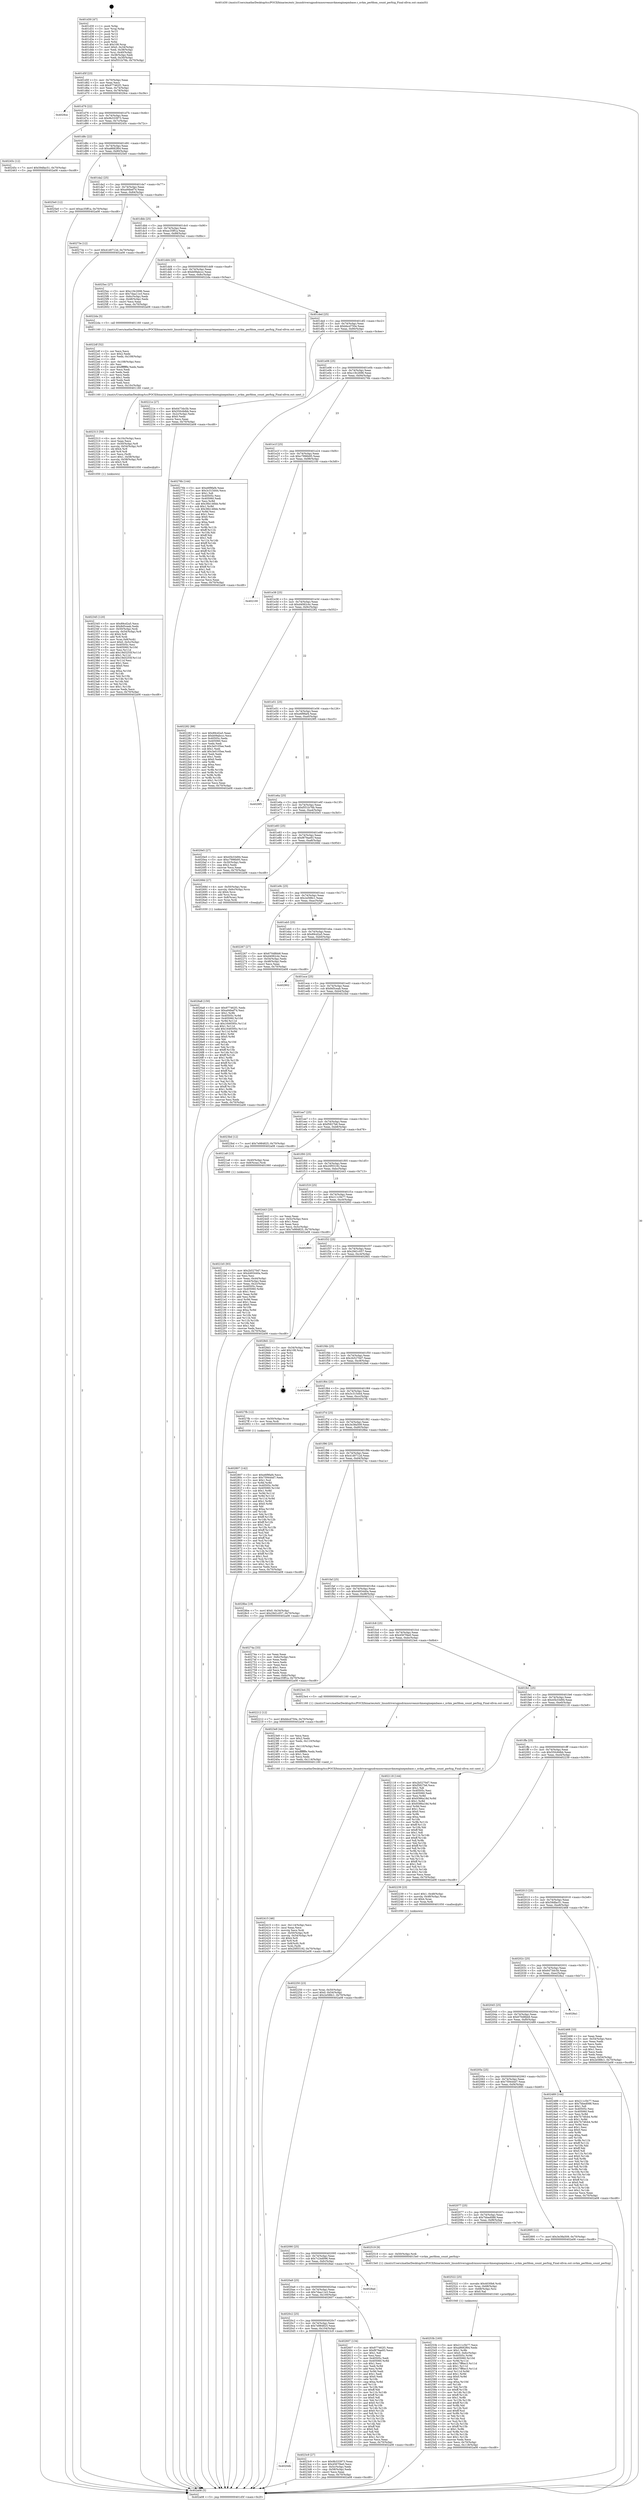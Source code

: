 digraph "0x401d30" {
  label = "0x401d30 (/mnt/c/Users/mathe/Desktop/tcc/POCII/binaries/extr_linuxdriversgpudrmnouveaunvkmenginepmbase.c_nvkm_perfdom_count_perfsig_Final-ollvm.out::main(0))"
  labelloc = "t"
  node[shape=record]

  Entry [label="",width=0.3,height=0.3,shape=circle,fillcolor=black,style=filled]
  "0x401d5f" [label="{
     0x401d5f [23]\l
     | [instrs]\l
     &nbsp;&nbsp;0x401d5f \<+3\>: mov -0x70(%rbp),%eax\l
     &nbsp;&nbsp;0x401d62 \<+2\>: mov %eax,%ecx\l
     &nbsp;&nbsp;0x401d64 \<+6\>: sub $0x977462f1,%ecx\l
     &nbsp;&nbsp;0x401d6a \<+3\>: mov %eax,-0x74(%rbp)\l
     &nbsp;&nbsp;0x401d6d \<+3\>: mov %ecx,-0x78(%rbp)\l
     &nbsp;&nbsp;0x401d70 \<+6\>: je 00000000004029ce \<main+0xc9e\>\l
  }"]
  "0x4029ce" [label="{
     0x4029ce\l
  }", style=dashed]
  "0x401d76" [label="{
     0x401d76 [22]\l
     | [instrs]\l
     &nbsp;&nbsp;0x401d76 \<+5\>: jmp 0000000000401d7b \<main+0x4b\>\l
     &nbsp;&nbsp;0x401d7b \<+3\>: mov -0x74(%rbp),%eax\l
     &nbsp;&nbsp;0x401d7e \<+5\>: sub $0x9b333973,%eax\l
     &nbsp;&nbsp;0x401d83 \<+3\>: mov %eax,-0x7c(%rbp)\l
     &nbsp;&nbsp;0x401d86 \<+6\>: je 000000000040245c \<main+0x72c\>\l
  }"]
  Exit [label="",width=0.3,height=0.3,shape=circle,fillcolor=black,style=filled,peripheries=2]
  "0x40245c" [label="{
     0x40245c [12]\l
     | [instrs]\l
     &nbsp;&nbsp;0x40245c \<+7\>: movl $0x59dfac51,-0x70(%rbp)\l
     &nbsp;&nbsp;0x402463 \<+5\>: jmp 0000000000402a08 \<main+0xcd8\>\l
  }"]
  "0x401d8c" [label="{
     0x401d8c [22]\l
     | [instrs]\l
     &nbsp;&nbsp;0x401d8c \<+5\>: jmp 0000000000401d91 \<main+0x61\>\l
     &nbsp;&nbsp;0x401d91 \<+3\>: mov -0x74(%rbp),%eax\l
     &nbsp;&nbsp;0x401d94 \<+5\>: sub $0xa8682f64,%eax\l
     &nbsp;&nbsp;0x401d99 \<+3\>: mov %eax,-0x80(%rbp)\l
     &nbsp;&nbsp;0x401d9c \<+6\>: je 00000000004025e0 \<main+0x8b0\>\l
  }"]
  "0x402807" [label="{
     0x402807 [142]\l
     | [instrs]\l
     &nbsp;&nbsp;0x402807 \<+5\>: mov $0xe6f9faf4,%ecx\l
     &nbsp;&nbsp;0x40280c \<+5\>: mov $0x759444d7,%edx\l
     &nbsp;&nbsp;0x402811 \<+3\>: mov $0x1,%sil\l
     &nbsp;&nbsp;0x402814 \<+3\>: xor %r8d,%r8d\l
     &nbsp;&nbsp;0x402817 \<+8\>: mov 0x40505c,%r9d\l
     &nbsp;&nbsp;0x40281f \<+8\>: mov 0x405060,%r10d\l
     &nbsp;&nbsp;0x402827 \<+4\>: sub $0x1,%r8d\l
     &nbsp;&nbsp;0x40282b \<+3\>: mov %r9d,%r11d\l
     &nbsp;&nbsp;0x40282e \<+3\>: add %r8d,%r11d\l
     &nbsp;&nbsp;0x402831 \<+4\>: imul %r11d,%r9d\l
     &nbsp;&nbsp;0x402835 \<+4\>: and $0x1,%r9d\l
     &nbsp;&nbsp;0x402839 \<+4\>: cmp $0x0,%r9d\l
     &nbsp;&nbsp;0x40283d \<+3\>: sete %bl\l
     &nbsp;&nbsp;0x402840 \<+4\>: cmp $0xa,%r10d\l
     &nbsp;&nbsp;0x402844 \<+4\>: setl %r14b\l
     &nbsp;&nbsp;0x402848 \<+3\>: mov %bl,%r15b\l
     &nbsp;&nbsp;0x40284b \<+4\>: xor $0xff,%r15b\l
     &nbsp;&nbsp;0x40284f \<+3\>: mov %r14b,%r12b\l
     &nbsp;&nbsp;0x402852 \<+4\>: xor $0xff,%r12b\l
     &nbsp;&nbsp;0x402856 \<+4\>: xor $0x1,%sil\l
     &nbsp;&nbsp;0x40285a \<+3\>: mov %r15b,%r13b\l
     &nbsp;&nbsp;0x40285d \<+4\>: and $0xff,%r13b\l
     &nbsp;&nbsp;0x402861 \<+3\>: and %sil,%bl\l
     &nbsp;&nbsp;0x402864 \<+3\>: mov %r12b,%al\l
     &nbsp;&nbsp;0x402867 \<+2\>: and $0xff,%al\l
     &nbsp;&nbsp;0x402869 \<+3\>: and %sil,%r14b\l
     &nbsp;&nbsp;0x40286c \<+3\>: or %bl,%r13b\l
     &nbsp;&nbsp;0x40286f \<+3\>: or %r14b,%al\l
     &nbsp;&nbsp;0x402872 \<+3\>: xor %al,%r13b\l
     &nbsp;&nbsp;0x402875 \<+3\>: or %r12b,%r15b\l
     &nbsp;&nbsp;0x402878 \<+4\>: xor $0xff,%r15b\l
     &nbsp;&nbsp;0x40287c \<+4\>: or $0x1,%sil\l
     &nbsp;&nbsp;0x402880 \<+3\>: and %sil,%r15b\l
     &nbsp;&nbsp;0x402883 \<+3\>: or %r15b,%r13b\l
     &nbsp;&nbsp;0x402886 \<+4\>: test $0x1,%r13b\l
     &nbsp;&nbsp;0x40288a \<+3\>: cmovne %edx,%ecx\l
     &nbsp;&nbsp;0x40288d \<+3\>: mov %ecx,-0x70(%rbp)\l
     &nbsp;&nbsp;0x402890 \<+5\>: jmp 0000000000402a08 \<main+0xcd8\>\l
  }"]
  "0x4025e0" [label="{
     0x4025e0 [12]\l
     | [instrs]\l
     &nbsp;&nbsp;0x4025e0 \<+7\>: movl $0xac35ff1a,-0x70(%rbp)\l
     &nbsp;&nbsp;0x4025e7 \<+5\>: jmp 0000000000402a08 \<main+0xcd8\>\l
  }"]
  "0x401da2" [label="{
     0x401da2 [25]\l
     | [instrs]\l
     &nbsp;&nbsp;0x401da2 \<+5\>: jmp 0000000000401da7 \<main+0x77\>\l
     &nbsp;&nbsp;0x401da7 \<+3\>: mov -0x74(%rbp),%eax\l
     &nbsp;&nbsp;0x401daa \<+5\>: sub $0xa94bef74,%eax\l
     &nbsp;&nbsp;0x401daf \<+6\>: mov %eax,-0x84(%rbp)\l
     &nbsp;&nbsp;0x401db5 \<+6\>: je 000000000040273e \<main+0xa0e\>\l
  }"]
  "0x4026a8" [label="{
     0x4026a8 [150]\l
     | [instrs]\l
     &nbsp;&nbsp;0x4026a8 \<+5\>: mov $0x977462f1,%edx\l
     &nbsp;&nbsp;0x4026ad \<+5\>: mov $0xa94bef74,%esi\l
     &nbsp;&nbsp;0x4026b2 \<+3\>: mov $0x1,%r8b\l
     &nbsp;&nbsp;0x4026b5 \<+8\>: mov 0x40505c,%r9d\l
     &nbsp;&nbsp;0x4026bd \<+8\>: mov 0x405060,%r10d\l
     &nbsp;&nbsp;0x4026c5 \<+3\>: mov %r9d,%r11d\l
     &nbsp;&nbsp;0x4026c8 \<+7\>: sub $0x1646595c,%r11d\l
     &nbsp;&nbsp;0x4026cf \<+4\>: sub $0x1,%r11d\l
     &nbsp;&nbsp;0x4026d3 \<+7\>: add $0x1646595c,%r11d\l
     &nbsp;&nbsp;0x4026da \<+4\>: imul %r11d,%r9d\l
     &nbsp;&nbsp;0x4026de \<+4\>: and $0x1,%r9d\l
     &nbsp;&nbsp;0x4026e2 \<+4\>: cmp $0x0,%r9d\l
     &nbsp;&nbsp;0x4026e6 \<+3\>: sete %bl\l
     &nbsp;&nbsp;0x4026e9 \<+4\>: cmp $0xa,%r10d\l
     &nbsp;&nbsp;0x4026ed \<+4\>: setl %r14b\l
     &nbsp;&nbsp;0x4026f1 \<+3\>: mov %bl,%r15b\l
     &nbsp;&nbsp;0x4026f4 \<+4\>: xor $0xff,%r15b\l
     &nbsp;&nbsp;0x4026f8 \<+3\>: mov %r14b,%r12b\l
     &nbsp;&nbsp;0x4026fb \<+4\>: xor $0xff,%r12b\l
     &nbsp;&nbsp;0x4026ff \<+4\>: xor $0x1,%r8b\l
     &nbsp;&nbsp;0x402703 \<+3\>: mov %r15b,%r13b\l
     &nbsp;&nbsp;0x402706 \<+4\>: and $0xff,%r13b\l
     &nbsp;&nbsp;0x40270a \<+3\>: and %r8b,%bl\l
     &nbsp;&nbsp;0x40270d \<+3\>: mov %r12b,%al\l
     &nbsp;&nbsp;0x402710 \<+2\>: and $0xff,%al\l
     &nbsp;&nbsp;0x402712 \<+3\>: and %r8b,%r14b\l
     &nbsp;&nbsp;0x402715 \<+3\>: or %bl,%r13b\l
     &nbsp;&nbsp;0x402718 \<+3\>: or %r14b,%al\l
     &nbsp;&nbsp;0x40271b \<+3\>: xor %al,%r13b\l
     &nbsp;&nbsp;0x40271e \<+3\>: or %r12b,%r15b\l
     &nbsp;&nbsp;0x402721 \<+4\>: xor $0xff,%r15b\l
     &nbsp;&nbsp;0x402725 \<+4\>: or $0x1,%r8b\l
     &nbsp;&nbsp;0x402729 \<+3\>: and %r8b,%r15b\l
     &nbsp;&nbsp;0x40272c \<+3\>: or %r15b,%r13b\l
     &nbsp;&nbsp;0x40272f \<+4\>: test $0x1,%r13b\l
     &nbsp;&nbsp;0x402733 \<+3\>: cmovne %esi,%edx\l
     &nbsp;&nbsp;0x402736 \<+3\>: mov %edx,-0x70(%rbp)\l
     &nbsp;&nbsp;0x402739 \<+5\>: jmp 0000000000402a08 \<main+0xcd8\>\l
  }"]
  "0x40273e" [label="{
     0x40273e [12]\l
     | [instrs]\l
     &nbsp;&nbsp;0x40273e \<+7\>: movl $0x41d0712d,-0x70(%rbp)\l
     &nbsp;&nbsp;0x402745 \<+5\>: jmp 0000000000402a08 \<main+0xcd8\>\l
  }"]
  "0x401dbb" [label="{
     0x401dbb [25]\l
     | [instrs]\l
     &nbsp;&nbsp;0x401dbb \<+5\>: jmp 0000000000401dc0 \<main+0x90\>\l
     &nbsp;&nbsp;0x401dc0 \<+3\>: mov -0x74(%rbp),%eax\l
     &nbsp;&nbsp;0x401dc3 \<+5\>: sub $0xac35ff1a,%eax\l
     &nbsp;&nbsp;0x401dc8 \<+6\>: mov %eax,-0x88(%rbp)\l
     &nbsp;&nbsp;0x401dce \<+6\>: je 00000000004025ec \<main+0x8bc\>\l
  }"]
  "0x40253b" [label="{
     0x40253b [165]\l
     | [instrs]\l
     &nbsp;&nbsp;0x40253b \<+5\>: mov $0x211c5b77,%ecx\l
     &nbsp;&nbsp;0x402540 \<+5\>: mov $0xa8682f64,%edx\l
     &nbsp;&nbsp;0x402545 \<+3\>: mov $0x1,%r8b\l
     &nbsp;&nbsp;0x402548 \<+7\>: movl $0x0,-0x6c(%rbp)\l
     &nbsp;&nbsp;0x40254f \<+8\>: mov 0x40505c,%r9d\l
     &nbsp;&nbsp;0x402557 \<+8\>: mov 0x405060,%r10d\l
     &nbsp;&nbsp;0x40255f \<+3\>: mov %r9d,%r11d\l
     &nbsp;&nbsp;0x402562 \<+7\>: sub $0x17ff6ec3,%r11d\l
     &nbsp;&nbsp;0x402569 \<+4\>: sub $0x1,%r11d\l
     &nbsp;&nbsp;0x40256d \<+7\>: add $0x17ff6ec3,%r11d\l
     &nbsp;&nbsp;0x402574 \<+4\>: imul %r11d,%r9d\l
     &nbsp;&nbsp;0x402578 \<+4\>: and $0x1,%r9d\l
     &nbsp;&nbsp;0x40257c \<+4\>: cmp $0x0,%r9d\l
     &nbsp;&nbsp;0x402580 \<+3\>: sete %bl\l
     &nbsp;&nbsp;0x402583 \<+4\>: cmp $0xa,%r10d\l
     &nbsp;&nbsp;0x402587 \<+4\>: setl %r14b\l
     &nbsp;&nbsp;0x40258b \<+3\>: mov %bl,%r15b\l
     &nbsp;&nbsp;0x40258e \<+4\>: xor $0xff,%r15b\l
     &nbsp;&nbsp;0x402592 \<+3\>: mov %r14b,%r12b\l
     &nbsp;&nbsp;0x402595 \<+4\>: xor $0xff,%r12b\l
     &nbsp;&nbsp;0x402599 \<+4\>: xor $0x1,%r8b\l
     &nbsp;&nbsp;0x40259d \<+3\>: mov %r15b,%r13b\l
     &nbsp;&nbsp;0x4025a0 \<+4\>: and $0xff,%r13b\l
     &nbsp;&nbsp;0x4025a4 \<+3\>: and %r8b,%bl\l
     &nbsp;&nbsp;0x4025a7 \<+3\>: mov %r12b,%sil\l
     &nbsp;&nbsp;0x4025aa \<+4\>: and $0xff,%sil\l
     &nbsp;&nbsp;0x4025ae \<+3\>: and %r8b,%r14b\l
     &nbsp;&nbsp;0x4025b1 \<+3\>: or %bl,%r13b\l
     &nbsp;&nbsp;0x4025b4 \<+3\>: or %r14b,%sil\l
     &nbsp;&nbsp;0x4025b7 \<+3\>: xor %sil,%r13b\l
     &nbsp;&nbsp;0x4025ba \<+3\>: or %r12b,%r15b\l
     &nbsp;&nbsp;0x4025bd \<+4\>: xor $0xff,%r15b\l
     &nbsp;&nbsp;0x4025c1 \<+4\>: or $0x1,%r8b\l
     &nbsp;&nbsp;0x4025c5 \<+3\>: and %r8b,%r15b\l
     &nbsp;&nbsp;0x4025c8 \<+3\>: or %r15b,%r13b\l
     &nbsp;&nbsp;0x4025cb \<+4\>: test $0x1,%r13b\l
     &nbsp;&nbsp;0x4025cf \<+3\>: cmovne %edx,%ecx\l
     &nbsp;&nbsp;0x4025d2 \<+3\>: mov %ecx,-0x70(%rbp)\l
     &nbsp;&nbsp;0x4025d5 \<+6\>: mov %eax,-0x118(%rbp)\l
     &nbsp;&nbsp;0x4025db \<+5\>: jmp 0000000000402a08 \<main+0xcd8\>\l
  }"]
  "0x4025ec" [label="{
     0x4025ec [27]\l
     | [instrs]\l
     &nbsp;&nbsp;0x4025ec \<+5\>: mov $0xc19c2696,%eax\l
     &nbsp;&nbsp;0x4025f1 \<+5\>: mov $0x7daa11e3,%ecx\l
     &nbsp;&nbsp;0x4025f6 \<+3\>: mov -0x6c(%rbp),%edx\l
     &nbsp;&nbsp;0x4025f9 \<+3\>: cmp -0x48(%rbp),%edx\l
     &nbsp;&nbsp;0x4025fc \<+3\>: cmovl %ecx,%eax\l
     &nbsp;&nbsp;0x4025ff \<+3\>: mov %eax,-0x70(%rbp)\l
     &nbsp;&nbsp;0x402602 \<+5\>: jmp 0000000000402a08 \<main+0xcd8\>\l
  }"]
  "0x401dd4" [label="{
     0x401dd4 [25]\l
     | [instrs]\l
     &nbsp;&nbsp;0x401dd4 \<+5\>: jmp 0000000000401dd9 \<main+0xa9\>\l
     &nbsp;&nbsp;0x401dd9 \<+3\>: mov -0x74(%rbp),%eax\l
     &nbsp;&nbsp;0x401ddc \<+5\>: sub $0xb09abccc,%eax\l
     &nbsp;&nbsp;0x401de1 \<+6\>: mov %eax,-0x8c(%rbp)\l
     &nbsp;&nbsp;0x401de7 \<+6\>: je 00000000004022da \<main+0x5aa\>\l
  }"]
  "0x402522" [label="{
     0x402522 [25]\l
     | [instrs]\l
     &nbsp;&nbsp;0x402522 \<+10\>: movabs $0x4030b6,%rdi\l
     &nbsp;&nbsp;0x40252c \<+4\>: mov %rax,-0x68(%rbp)\l
     &nbsp;&nbsp;0x402530 \<+4\>: mov -0x68(%rbp),%rsi\l
     &nbsp;&nbsp;0x402534 \<+2\>: mov $0x0,%al\l
     &nbsp;&nbsp;0x402536 \<+5\>: call 0000000000401040 \<printf@plt\>\l
     | [calls]\l
     &nbsp;&nbsp;0x401040 \{1\} (unknown)\l
  }"]
  "0x4022da" [label="{
     0x4022da [5]\l
     | [instrs]\l
     &nbsp;&nbsp;0x4022da \<+5\>: call 0000000000401160 \<next_i\>\l
     | [calls]\l
     &nbsp;&nbsp;0x401160 \{1\} (/mnt/c/Users/mathe/Desktop/tcc/POCII/binaries/extr_linuxdriversgpudrmnouveaunvkmenginepmbase.c_nvkm_perfdom_count_perfsig_Final-ollvm.out::next_i)\l
  }"]
  "0x401ded" [label="{
     0x401ded [25]\l
     | [instrs]\l
     &nbsp;&nbsp;0x401ded \<+5\>: jmp 0000000000401df2 \<main+0xc2\>\l
     &nbsp;&nbsp;0x401df2 \<+3\>: mov -0x74(%rbp),%eax\l
     &nbsp;&nbsp;0x401df5 \<+5\>: sub $0xbbcd750e,%eax\l
     &nbsp;&nbsp;0x401dfa \<+6\>: mov %eax,-0x90(%rbp)\l
     &nbsp;&nbsp;0x401e00 \<+6\>: je 000000000040221e \<main+0x4ee\>\l
  }"]
  "0x402415" [label="{
     0x402415 [46]\l
     | [instrs]\l
     &nbsp;&nbsp;0x402415 \<+6\>: mov -0x114(%rbp),%ecx\l
     &nbsp;&nbsp;0x40241b \<+3\>: imul %eax,%ecx\l
     &nbsp;&nbsp;0x40241e \<+3\>: movslq %ecx,%rdi\l
     &nbsp;&nbsp;0x402421 \<+4\>: mov -0x50(%rbp),%r8\l
     &nbsp;&nbsp;0x402425 \<+4\>: movslq -0x54(%rbp),%r9\l
     &nbsp;&nbsp;0x402429 \<+4\>: shl $0x4,%r9\l
     &nbsp;&nbsp;0x40242d \<+3\>: add %r9,%r8\l
     &nbsp;&nbsp;0x402430 \<+4\>: mov 0x8(%r8),%r8\l
     &nbsp;&nbsp;0x402434 \<+3\>: mov %rdi,(%r8)\l
     &nbsp;&nbsp;0x402437 \<+7\>: movl $0x20f55192,-0x70(%rbp)\l
     &nbsp;&nbsp;0x40243e \<+5\>: jmp 0000000000402a08 \<main+0xcd8\>\l
  }"]
  "0x40221e" [label="{
     0x40221e [27]\l
     | [instrs]\l
     &nbsp;&nbsp;0x40221e \<+5\>: mov $0x6473dc5b,%eax\l
     &nbsp;&nbsp;0x402223 \<+5\>: mov $0x550c6dbb,%ecx\l
     &nbsp;&nbsp;0x402228 \<+3\>: mov -0x2c(%rbp),%edx\l
     &nbsp;&nbsp;0x40222b \<+3\>: cmp $0x0,%edx\l
     &nbsp;&nbsp;0x40222e \<+3\>: cmove %ecx,%eax\l
     &nbsp;&nbsp;0x402231 \<+3\>: mov %eax,-0x70(%rbp)\l
     &nbsp;&nbsp;0x402234 \<+5\>: jmp 0000000000402a08 \<main+0xcd8\>\l
  }"]
  "0x401e06" [label="{
     0x401e06 [25]\l
     | [instrs]\l
     &nbsp;&nbsp;0x401e06 \<+5\>: jmp 0000000000401e0b \<main+0xdb\>\l
     &nbsp;&nbsp;0x401e0b \<+3\>: mov -0x74(%rbp),%eax\l
     &nbsp;&nbsp;0x401e0e \<+5\>: sub $0xc19c2696,%eax\l
     &nbsp;&nbsp;0x401e13 \<+6\>: mov %eax,-0x94(%rbp)\l
     &nbsp;&nbsp;0x401e19 \<+6\>: je 000000000040276b \<main+0xa3b\>\l
  }"]
  "0x4023e9" [label="{
     0x4023e9 [44]\l
     | [instrs]\l
     &nbsp;&nbsp;0x4023e9 \<+2\>: xor %ecx,%ecx\l
     &nbsp;&nbsp;0x4023eb \<+5\>: mov $0x2,%edx\l
     &nbsp;&nbsp;0x4023f0 \<+6\>: mov %edx,-0x110(%rbp)\l
     &nbsp;&nbsp;0x4023f6 \<+1\>: cltd\l
     &nbsp;&nbsp;0x4023f7 \<+6\>: mov -0x110(%rbp),%esi\l
     &nbsp;&nbsp;0x4023fd \<+2\>: idiv %esi\l
     &nbsp;&nbsp;0x4023ff \<+6\>: imul $0xfffffffe,%edx,%edx\l
     &nbsp;&nbsp;0x402405 \<+3\>: sub $0x1,%ecx\l
     &nbsp;&nbsp;0x402408 \<+2\>: sub %ecx,%edx\l
     &nbsp;&nbsp;0x40240a \<+6\>: mov %edx,-0x114(%rbp)\l
     &nbsp;&nbsp;0x402410 \<+5\>: call 0000000000401160 \<next_i\>\l
     | [calls]\l
     &nbsp;&nbsp;0x401160 \{1\} (/mnt/c/Users/mathe/Desktop/tcc/POCII/binaries/extr_linuxdriversgpudrmnouveaunvkmenginepmbase.c_nvkm_perfdom_count_perfsig_Final-ollvm.out::next_i)\l
  }"]
  "0x40276b" [label="{
     0x40276b [144]\l
     | [instrs]\l
     &nbsp;&nbsp;0x40276b \<+5\>: mov $0xe6f9faf4,%eax\l
     &nbsp;&nbsp;0x402770 \<+5\>: mov $0x3c315d44,%ecx\l
     &nbsp;&nbsp;0x402775 \<+2\>: mov $0x1,%dl\l
     &nbsp;&nbsp;0x402777 \<+7\>: mov 0x40505c,%esi\l
     &nbsp;&nbsp;0x40277e \<+7\>: mov 0x405060,%edi\l
     &nbsp;&nbsp;0x402785 \<+3\>: mov %esi,%r8d\l
     &nbsp;&nbsp;0x402788 \<+7\>: add $0x36b146bb,%r8d\l
     &nbsp;&nbsp;0x40278f \<+4\>: sub $0x1,%r8d\l
     &nbsp;&nbsp;0x402793 \<+7\>: sub $0x36b146bb,%r8d\l
     &nbsp;&nbsp;0x40279a \<+4\>: imul %r8d,%esi\l
     &nbsp;&nbsp;0x40279e \<+3\>: and $0x1,%esi\l
     &nbsp;&nbsp;0x4027a1 \<+3\>: cmp $0x0,%esi\l
     &nbsp;&nbsp;0x4027a4 \<+4\>: sete %r9b\l
     &nbsp;&nbsp;0x4027a8 \<+3\>: cmp $0xa,%edi\l
     &nbsp;&nbsp;0x4027ab \<+4\>: setl %r10b\l
     &nbsp;&nbsp;0x4027af \<+3\>: mov %r9b,%r11b\l
     &nbsp;&nbsp;0x4027b2 \<+4\>: xor $0xff,%r11b\l
     &nbsp;&nbsp;0x4027b6 \<+3\>: mov %r10b,%bl\l
     &nbsp;&nbsp;0x4027b9 \<+3\>: xor $0xff,%bl\l
     &nbsp;&nbsp;0x4027bc \<+3\>: xor $0x1,%dl\l
     &nbsp;&nbsp;0x4027bf \<+3\>: mov %r11b,%r14b\l
     &nbsp;&nbsp;0x4027c2 \<+4\>: and $0xff,%r14b\l
     &nbsp;&nbsp;0x4027c6 \<+3\>: and %dl,%r9b\l
     &nbsp;&nbsp;0x4027c9 \<+3\>: mov %bl,%r15b\l
     &nbsp;&nbsp;0x4027cc \<+4\>: and $0xff,%r15b\l
     &nbsp;&nbsp;0x4027d0 \<+3\>: and %dl,%r10b\l
     &nbsp;&nbsp;0x4027d3 \<+3\>: or %r9b,%r14b\l
     &nbsp;&nbsp;0x4027d6 \<+3\>: or %r10b,%r15b\l
     &nbsp;&nbsp;0x4027d9 \<+3\>: xor %r15b,%r14b\l
     &nbsp;&nbsp;0x4027dc \<+3\>: or %bl,%r11b\l
     &nbsp;&nbsp;0x4027df \<+4\>: xor $0xff,%r11b\l
     &nbsp;&nbsp;0x4027e3 \<+3\>: or $0x1,%dl\l
     &nbsp;&nbsp;0x4027e6 \<+3\>: and %dl,%r11b\l
     &nbsp;&nbsp;0x4027e9 \<+3\>: or %r11b,%r14b\l
     &nbsp;&nbsp;0x4027ec \<+4\>: test $0x1,%r14b\l
     &nbsp;&nbsp;0x4027f0 \<+3\>: cmovne %ecx,%eax\l
     &nbsp;&nbsp;0x4027f3 \<+3\>: mov %eax,-0x70(%rbp)\l
     &nbsp;&nbsp;0x4027f6 \<+5\>: jmp 0000000000402a08 \<main+0xcd8\>\l
  }"]
  "0x401e1f" [label="{
     0x401e1f [25]\l
     | [instrs]\l
     &nbsp;&nbsp;0x401e1f \<+5\>: jmp 0000000000401e24 \<main+0xf4\>\l
     &nbsp;&nbsp;0x401e24 \<+3\>: mov -0x74(%rbp),%eax\l
     &nbsp;&nbsp;0x401e27 \<+5\>: sub $0xc7996b95,%eax\l
     &nbsp;&nbsp;0x401e2c \<+6\>: mov %eax,-0x98(%rbp)\l
     &nbsp;&nbsp;0x401e32 \<+6\>: je 0000000000402100 \<main+0x3d0\>\l
  }"]
  "0x4020db" [label="{
     0x4020db\l
  }", style=dashed]
  "0x402100" [label="{
     0x402100\l
  }", style=dashed]
  "0x401e38" [label="{
     0x401e38 [25]\l
     | [instrs]\l
     &nbsp;&nbsp;0x401e38 \<+5\>: jmp 0000000000401e3d \<main+0x10d\>\l
     &nbsp;&nbsp;0x401e3d \<+3\>: mov -0x74(%rbp),%eax\l
     &nbsp;&nbsp;0x401e40 \<+5\>: sub $0xd4082c4c,%eax\l
     &nbsp;&nbsp;0x401e45 \<+6\>: mov %eax,-0x9c(%rbp)\l
     &nbsp;&nbsp;0x401e4b \<+6\>: je 0000000000402282 \<main+0x552\>\l
  }"]
  "0x4023c9" [label="{
     0x4023c9 [27]\l
     | [instrs]\l
     &nbsp;&nbsp;0x4023c9 \<+5\>: mov $0x9b333973,%eax\l
     &nbsp;&nbsp;0x4023ce \<+5\>: mov $0x4567f4e0,%ecx\l
     &nbsp;&nbsp;0x4023d3 \<+3\>: mov -0x5c(%rbp),%edx\l
     &nbsp;&nbsp;0x4023d6 \<+3\>: cmp -0x58(%rbp),%edx\l
     &nbsp;&nbsp;0x4023d9 \<+3\>: cmovl %ecx,%eax\l
     &nbsp;&nbsp;0x4023dc \<+3\>: mov %eax,-0x70(%rbp)\l
     &nbsp;&nbsp;0x4023df \<+5\>: jmp 0000000000402a08 \<main+0xcd8\>\l
  }"]
  "0x402282" [label="{
     0x402282 [88]\l
     | [instrs]\l
     &nbsp;&nbsp;0x402282 \<+5\>: mov $0x89cd2a5,%eax\l
     &nbsp;&nbsp;0x402287 \<+5\>: mov $0xb09abccc,%ecx\l
     &nbsp;&nbsp;0x40228c \<+7\>: mov 0x40505c,%edx\l
     &nbsp;&nbsp;0x402293 \<+7\>: mov 0x405060,%esi\l
     &nbsp;&nbsp;0x40229a \<+2\>: mov %edx,%edi\l
     &nbsp;&nbsp;0x40229c \<+6\>: sub $0x3e0105ee,%edi\l
     &nbsp;&nbsp;0x4022a2 \<+3\>: sub $0x1,%edi\l
     &nbsp;&nbsp;0x4022a5 \<+6\>: add $0x3e0105ee,%edi\l
     &nbsp;&nbsp;0x4022ab \<+3\>: imul %edi,%edx\l
     &nbsp;&nbsp;0x4022ae \<+3\>: and $0x1,%edx\l
     &nbsp;&nbsp;0x4022b1 \<+3\>: cmp $0x0,%edx\l
     &nbsp;&nbsp;0x4022b4 \<+4\>: sete %r8b\l
     &nbsp;&nbsp;0x4022b8 \<+3\>: cmp $0xa,%esi\l
     &nbsp;&nbsp;0x4022bb \<+4\>: setl %r9b\l
     &nbsp;&nbsp;0x4022bf \<+3\>: mov %r8b,%r10b\l
     &nbsp;&nbsp;0x4022c2 \<+3\>: and %r9b,%r10b\l
     &nbsp;&nbsp;0x4022c5 \<+3\>: xor %r9b,%r8b\l
     &nbsp;&nbsp;0x4022c8 \<+3\>: or %r8b,%r10b\l
     &nbsp;&nbsp;0x4022cb \<+4\>: test $0x1,%r10b\l
     &nbsp;&nbsp;0x4022cf \<+3\>: cmovne %ecx,%eax\l
     &nbsp;&nbsp;0x4022d2 \<+3\>: mov %eax,-0x70(%rbp)\l
     &nbsp;&nbsp;0x4022d5 \<+5\>: jmp 0000000000402a08 \<main+0xcd8\>\l
  }"]
  "0x401e51" [label="{
     0x401e51 [25]\l
     | [instrs]\l
     &nbsp;&nbsp;0x401e51 \<+5\>: jmp 0000000000401e56 \<main+0x126\>\l
     &nbsp;&nbsp;0x401e56 \<+3\>: mov -0x74(%rbp),%eax\l
     &nbsp;&nbsp;0x401e59 \<+5\>: sub $0xe6f9faf4,%eax\l
     &nbsp;&nbsp;0x401e5e \<+6\>: mov %eax,-0xa0(%rbp)\l
     &nbsp;&nbsp;0x401e64 \<+6\>: je 00000000004029f5 \<main+0xcc5\>\l
  }"]
  "0x4020c2" [label="{
     0x4020c2 [25]\l
     | [instrs]\l
     &nbsp;&nbsp;0x4020c2 \<+5\>: jmp 00000000004020c7 \<main+0x397\>\l
     &nbsp;&nbsp;0x4020c7 \<+3\>: mov -0x74(%rbp),%eax\l
     &nbsp;&nbsp;0x4020ca \<+5\>: sub $0x7e984825,%eax\l
     &nbsp;&nbsp;0x4020cf \<+6\>: mov %eax,-0x104(%rbp)\l
     &nbsp;&nbsp;0x4020d5 \<+6\>: je 00000000004023c9 \<main+0x699\>\l
  }"]
  "0x4029f5" [label="{
     0x4029f5\l
  }", style=dashed]
  "0x401e6a" [label="{
     0x401e6a [25]\l
     | [instrs]\l
     &nbsp;&nbsp;0x401e6a \<+5\>: jmp 0000000000401e6f \<main+0x13f\>\l
     &nbsp;&nbsp;0x401e6f \<+3\>: mov -0x74(%rbp),%eax\l
     &nbsp;&nbsp;0x401e72 \<+5\>: sub $0xf551b76b,%eax\l
     &nbsp;&nbsp;0x401e77 \<+6\>: mov %eax,-0xa4(%rbp)\l
     &nbsp;&nbsp;0x401e7d \<+6\>: je 00000000004020e5 \<main+0x3b5\>\l
  }"]
  "0x402607" [label="{
     0x402607 [134]\l
     | [instrs]\l
     &nbsp;&nbsp;0x402607 \<+5\>: mov $0x977462f1,%eax\l
     &nbsp;&nbsp;0x40260c \<+5\>: mov $0xf879ae93,%ecx\l
     &nbsp;&nbsp;0x402611 \<+2\>: mov $0x1,%dl\l
     &nbsp;&nbsp;0x402613 \<+2\>: xor %esi,%esi\l
     &nbsp;&nbsp;0x402615 \<+7\>: mov 0x40505c,%edi\l
     &nbsp;&nbsp;0x40261c \<+8\>: mov 0x405060,%r8d\l
     &nbsp;&nbsp;0x402624 \<+3\>: sub $0x1,%esi\l
     &nbsp;&nbsp;0x402627 \<+3\>: mov %edi,%r9d\l
     &nbsp;&nbsp;0x40262a \<+3\>: add %esi,%r9d\l
     &nbsp;&nbsp;0x40262d \<+4\>: imul %r9d,%edi\l
     &nbsp;&nbsp;0x402631 \<+3\>: and $0x1,%edi\l
     &nbsp;&nbsp;0x402634 \<+3\>: cmp $0x0,%edi\l
     &nbsp;&nbsp;0x402637 \<+4\>: sete %r10b\l
     &nbsp;&nbsp;0x40263b \<+4\>: cmp $0xa,%r8d\l
     &nbsp;&nbsp;0x40263f \<+4\>: setl %r11b\l
     &nbsp;&nbsp;0x402643 \<+3\>: mov %r10b,%bl\l
     &nbsp;&nbsp;0x402646 \<+3\>: xor $0xff,%bl\l
     &nbsp;&nbsp;0x402649 \<+3\>: mov %r11b,%r14b\l
     &nbsp;&nbsp;0x40264c \<+4\>: xor $0xff,%r14b\l
     &nbsp;&nbsp;0x402650 \<+3\>: xor $0x0,%dl\l
     &nbsp;&nbsp;0x402653 \<+3\>: mov %bl,%r15b\l
     &nbsp;&nbsp;0x402656 \<+4\>: and $0x0,%r15b\l
     &nbsp;&nbsp;0x40265a \<+3\>: and %dl,%r10b\l
     &nbsp;&nbsp;0x40265d \<+3\>: mov %r14b,%r12b\l
     &nbsp;&nbsp;0x402660 \<+4\>: and $0x0,%r12b\l
     &nbsp;&nbsp;0x402664 \<+3\>: and %dl,%r11b\l
     &nbsp;&nbsp;0x402667 \<+3\>: or %r10b,%r15b\l
     &nbsp;&nbsp;0x40266a \<+3\>: or %r11b,%r12b\l
     &nbsp;&nbsp;0x40266d \<+3\>: xor %r12b,%r15b\l
     &nbsp;&nbsp;0x402670 \<+3\>: or %r14b,%bl\l
     &nbsp;&nbsp;0x402673 \<+3\>: xor $0xff,%bl\l
     &nbsp;&nbsp;0x402676 \<+3\>: or $0x0,%dl\l
     &nbsp;&nbsp;0x402679 \<+2\>: and %dl,%bl\l
     &nbsp;&nbsp;0x40267b \<+3\>: or %bl,%r15b\l
     &nbsp;&nbsp;0x40267e \<+4\>: test $0x1,%r15b\l
     &nbsp;&nbsp;0x402682 \<+3\>: cmovne %ecx,%eax\l
     &nbsp;&nbsp;0x402685 \<+3\>: mov %eax,-0x70(%rbp)\l
     &nbsp;&nbsp;0x402688 \<+5\>: jmp 0000000000402a08 \<main+0xcd8\>\l
  }"]
  "0x4020e5" [label="{
     0x4020e5 [27]\l
     | [instrs]\l
     &nbsp;&nbsp;0x4020e5 \<+5\>: mov $0x45b33d94,%eax\l
     &nbsp;&nbsp;0x4020ea \<+5\>: mov $0xc7996b95,%ecx\l
     &nbsp;&nbsp;0x4020ef \<+3\>: mov -0x30(%rbp),%edx\l
     &nbsp;&nbsp;0x4020f2 \<+3\>: cmp $0x2,%edx\l
     &nbsp;&nbsp;0x4020f5 \<+3\>: cmovne %ecx,%eax\l
     &nbsp;&nbsp;0x4020f8 \<+3\>: mov %eax,-0x70(%rbp)\l
     &nbsp;&nbsp;0x4020fb \<+5\>: jmp 0000000000402a08 \<main+0xcd8\>\l
  }"]
  "0x401e83" [label="{
     0x401e83 [25]\l
     | [instrs]\l
     &nbsp;&nbsp;0x401e83 \<+5\>: jmp 0000000000401e88 \<main+0x158\>\l
     &nbsp;&nbsp;0x401e88 \<+3\>: mov -0x74(%rbp),%eax\l
     &nbsp;&nbsp;0x401e8b \<+5\>: sub $0xf879ae93,%eax\l
     &nbsp;&nbsp;0x401e90 \<+6\>: mov %eax,-0xa8(%rbp)\l
     &nbsp;&nbsp;0x401e96 \<+6\>: je 000000000040268d \<main+0x95d\>\l
  }"]
  "0x402a08" [label="{
     0x402a08 [5]\l
     | [instrs]\l
     &nbsp;&nbsp;0x402a08 \<+5\>: jmp 0000000000401d5f \<main+0x2f\>\l
  }"]
  "0x401d30" [label="{
     0x401d30 [47]\l
     | [instrs]\l
     &nbsp;&nbsp;0x401d30 \<+1\>: push %rbp\l
     &nbsp;&nbsp;0x401d31 \<+3\>: mov %rsp,%rbp\l
     &nbsp;&nbsp;0x401d34 \<+2\>: push %r15\l
     &nbsp;&nbsp;0x401d36 \<+2\>: push %r14\l
     &nbsp;&nbsp;0x401d38 \<+2\>: push %r13\l
     &nbsp;&nbsp;0x401d3a \<+2\>: push %r12\l
     &nbsp;&nbsp;0x401d3c \<+1\>: push %rbx\l
     &nbsp;&nbsp;0x401d3d \<+7\>: sub $0x108,%rsp\l
     &nbsp;&nbsp;0x401d44 \<+7\>: movl $0x0,-0x34(%rbp)\l
     &nbsp;&nbsp;0x401d4b \<+3\>: mov %edi,-0x38(%rbp)\l
     &nbsp;&nbsp;0x401d4e \<+4\>: mov %rsi,-0x40(%rbp)\l
     &nbsp;&nbsp;0x401d52 \<+3\>: mov -0x38(%rbp),%edi\l
     &nbsp;&nbsp;0x401d55 \<+3\>: mov %edi,-0x30(%rbp)\l
     &nbsp;&nbsp;0x401d58 \<+7\>: movl $0xf551b76b,-0x70(%rbp)\l
  }"]
  "0x4020a9" [label="{
     0x4020a9 [25]\l
     | [instrs]\l
     &nbsp;&nbsp;0x4020a9 \<+5\>: jmp 00000000004020ae \<main+0x37e\>\l
     &nbsp;&nbsp;0x4020ae \<+3\>: mov -0x74(%rbp),%eax\l
     &nbsp;&nbsp;0x4020b1 \<+5\>: sub $0x7daa11e3,%eax\l
     &nbsp;&nbsp;0x4020b6 \<+6\>: mov %eax,-0x100(%rbp)\l
     &nbsp;&nbsp;0x4020bc \<+6\>: je 0000000000402607 \<main+0x8d7\>\l
  }"]
  "0x40268d" [label="{
     0x40268d [27]\l
     | [instrs]\l
     &nbsp;&nbsp;0x40268d \<+4\>: mov -0x50(%rbp),%rax\l
     &nbsp;&nbsp;0x402691 \<+4\>: movslq -0x6c(%rbp),%rcx\l
     &nbsp;&nbsp;0x402695 \<+4\>: shl $0x4,%rcx\l
     &nbsp;&nbsp;0x402699 \<+3\>: add %rcx,%rax\l
     &nbsp;&nbsp;0x40269c \<+4\>: mov 0x8(%rax),%rax\l
     &nbsp;&nbsp;0x4026a0 \<+3\>: mov %rax,%rdi\l
     &nbsp;&nbsp;0x4026a3 \<+5\>: call 0000000000401030 \<free@plt\>\l
     | [calls]\l
     &nbsp;&nbsp;0x401030 \{1\} (unknown)\l
  }"]
  "0x401e9c" [label="{
     0x401e9c [25]\l
     | [instrs]\l
     &nbsp;&nbsp;0x401e9c \<+5\>: jmp 0000000000401ea1 \<main+0x171\>\l
     &nbsp;&nbsp;0x401ea1 \<+3\>: mov -0x74(%rbp),%eax\l
     &nbsp;&nbsp;0x401ea4 \<+5\>: sub $0x2e588c1,%eax\l
     &nbsp;&nbsp;0x401ea9 \<+6\>: mov %eax,-0xac(%rbp)\l
     &nbsp;&nbsp;0x401eaf \<+6\>: je 0000000000402267 \<main+0x537\>\l
  }"]
  "0x4028ad" [label="{
     0x4028ad\l
  }", style=dashed]
  "0x402267" [label="{
     0x402267 [27]\l
     | [instrs]\l
     &nbsp;&nbsp;0x402267 \<+5\>: mov $0x670d8bb8,%eax\l
     &nbsp;&nbsp;0x40226c \<+5\>: mov $0xd4082c4c,%ecx\l
     &nbsp;&nbsp;0x402271 \<+3\>: mov -0x54(%rbp),%edx\l
     &nbsp;&nbsp;0x402274 \<+3\>: cmp -0x48(%rbp),%edx\l
     &nbsp;&nbsp;0x402277 \<+3\>: cmovl %ecx,%eax\l
     &nbsp;&nbsp;0x40227a \<+3\>: mov %eax,-0x70(%rbp)\l
     &nbsp;&nbsp;0x40227d \<+5\>: jmp 0000000000402a08 \<main+0xcd8\>\l
  }"]
  "0x401eb5" [label="{
     0x401eb5 [25]\l
     | [instrs]\l
     &nbsp;&nbsp;0x401eb5 \<+5\>: jmp 0000000000401eba \<main+0x18a\>\l
     &nbsp;&nbsp;0x401eba \<+3\>: mov -0x74(%rbp),%eax\l
     &nbsp;&nbsp;0x401ebd \<+5\>: sub $0x89cd2a5,%eax\l
     &nbsp;&nbsp;0x401ec2 \<+6\>: mov %eax,-0xb0(%rbp)\l
     &nbsp;&nbsp;0x401ec8 \<+6\>: je 0000000000402902 \<main+0xbd2\>\l
  }"]
  "0x402090" [label="{
     0x402090 [25]\l
     | [instrs]\l
     &nbsp;&nbsp;0x402090 \<+5\>: jmp 0000000000402095 \<main+0x365\>\l
     &nbsp;&nbsp;0x402095 \<+3\>: mov -0x74(%rbp),%eax\l
     &nbsp;&nbsp;0x402098 \<+5\>: sub $0x7c24d096,%eax\l
     &nbsp;&nbsp;0x40209d \<+6\>: mov %eax,-0xfc(%rbp)\l
     &nbsp;&nbsp;0x4020a3 \<+6\>: je 00000000004028ad \<main+0xb7d\>\l
  }"]
  "0x402902" [label="{
     0x402902\l
  }", style=dashed]
  "0x401ece" [label="{
     0x401ece [25]\l
     | [instrs]\l
     &nbsp;&nbsp;0x401ece \<+5\>: jmp 0000000000401ed3 \<main+0x1a3\>\l
     &nbsp;&nbsp;0x401ed3 \<+3\>: mov -0x74(%rbp),%eax\l
     &nbsp;&nbsp;0x401ed6 \<+5\>: sub $0x8d5ceab,%eax\l
     &nbsp;&nbsp;0x401edb \<+6\>: mov %eax,-0xb4(%rbp)\l
     &nbsp;&nbsp;0x401ee1 \<+6\>: je 00000000004023bd \<main+0x68d\>\l
  }"]
  "0x402519" [label="{
     0x402519 [9]\l
     | [instrs]\l
     &nbsp;&nbsp;0x402519 \<+4\>: mov -0x50(%rbp),%rdi\l
     &nbsp;&nbsp;0x40251d \<+5\>: call 00000000004015e0 \<nvkm_perfdom_count_perfsig\>\l
     | [calls]\l
     &nbsp;&nbsp;0x4015e0 \{1\} (/mnt/c/Users/mathe/Desktop/tcc/POCII/binaries/extr_linuxdriversgpudrmnouveaunvkmenginepmbase.c_nvkm_perfdom_count_perfsig_Final-ollvm.out::nvkm_perfdom_count_perfsig)\l
  }"]
  "0x4023bd" [label="{
     0x4023bd [12]\l
     | [instrs]\l
     &nbsp;&nbsp;0x4023bd \<+7\>: movl $0x7e984825,-0x70(%rbp)\l
     &nbsp;&nbsp;0x4023c4 \<+5\>: jmp 0000000000402a08 \<main+0xcd8\>\l
  }"]
  "0x401ee7" [label="{
     0x401ee7 [25]\l
     | [instrs]\l
     &nbsp;&nbsp;0x401ee7 \<+5\>: jmp 0000000000401eec \<main+0x1bc\>\l
     &nbsp;&nbsp;0x401eec \<+3\>: mov -0x74(%rbp),%eax\l
     &nbsp;&nbsp;0x401eef \<+5\>: sub $0xf5827b6,%eax\l
     &nbsp;&nbsp;0x401ef4 \<+6\>: mov %eax,-0xb8(%rbp)\l
     &nbsp;&nbsp;0x401efa \<+6\>: je 00000000004021a8 \<main+0x478\>\l
  }"]
  "0x402077" [label="{
     0x402077 [25]\l
     | [instrs]\l
     &nbsp;&nbsp;0x402077 \<+5\>: jmp 000000000040207c \<main+0x34c\>\l
     &nbsp;&nbsp;0x40207c \<+3\>: mov -0x74(%rbp),%eax\l
     &nbsp;&nbsp;0x40207f \<+5\>: sub $0x7bbed088,%eax\l
     &nbsp;&nbsp;0x402084 \<+6\>: mov %eax,-0xf8(%rbp)\l
     &nbsp;&nbsp;0x40208a \<+6\>: je 0000000000402519 \<main+0x7e9\>\l
  }"]
  "0x4021a8" [label="{
     0x4021a8 [13]\l
     | [instrs]\l
     &nbsp;&nbsp;0x4021a8 \<+4\>: mov -0x40(%rbp),%rax\l
     &nbsp;&nbsp;0x4021ac \<+4\>: mov 0x8(%rax),%rdi\l
     &nbsp;&nbsp;0x4021b0 \<+5\>: call 0000000000401060 \<atoi@plt\>\l
     | [calls]\l
     &nbsp;&nbsp;0x401060 \{1\} (unknown)\l
  }"]
  "0x401f00" [label="{
     0x401f00 [25]\l
     | [instrs]\l
     &nbsp;&nbsp;0x401f00 \<+5\>: jmp 0000000000401f05 \<main+0x1d5\>\l
     &nbsp;&nbsp;0x401f05 \<+3\>: mov -0x74(%rbp),%eax\l
     &nbsp;&nbsp;0x401f08 \<+5\>: sub $0x20f55192,%eax\l
     &nbsp;&nbsp;0x401f0d \<+6\>: mov %eax,-0xbc(%rbp)\l
     &nbsp;&nbsp;0x401f13 \<+6\>: je 0000000000402443 \<main+0x713\>\l
  }"]
  "0x402895" [label="{
     0x402895 [12]\l
     | [instrs]\l
     &nbsp;&nbsp;0x402895 \<+7\>: movl $0x3e38a509,-0x70(%rbp)\l
     &nbsp;&nbsp;0x40289c \<+5\>: jmp 0000000000402a08 \<main+0xcd8\>\l
  }"]
  "0x402443" [label="{
     0x402443 [25]\l
     | [instrs]\l
     &nbsp;&nbsp;0x402443 \<+2\>: xor %eax,%eax\l
     &nbsp;&nbsp;0x402445 \<+3\>: mov -0x5c(%rbp),%ecx\l
     &nbsp;&nbsp;0x402448 \<+3\>: sub $0x1,%eax\l
     &nbsp;&nbsp;0x40244b \<+2\>: sub %eax,%ecx\l
     &nbsp;&nbsp;0x40244d \<+3\>: mov %ecx,-0x5c(%rbp)\l
     &nbsp;&nbsp;0x402450 \<+7\>: movl $0x7e984825,-0x70(%rbp)\l
     &nbsp;&nbsp;0x402457 \<+5\>: jmp 0000000000402a08 \<main+0xcd8\>\l
  }"]
  "0x401f19" [label="{
     0x401f19 [25]\l
     | [instrs]\l
     &nbsp;&nbsp;0x401f19 \<+5\>: jmp 0000000000401f1e \<main+0x1ee\>\l
     &nbsp;&nbsp;0x401f1e \<+3\>: mov -0x74(%rbp),%eax\l
     &nbsp;&nbsp;0x401f21 \<+5\>: sub $0x211c5b77,%eax\l
     &nbsp;&nbsp;0x401f26 \<+6\>: mov %eax,-0xc0(%rbp)\l
     &nbsp;&nbsp;0x401f2c \<+6\>: je 0000000000402993 \<main+0xc63\>\l
  }"]
  "0x40205e" [label="{
     0x40205e [25]\l
     | [instrs]\l
     &nbsp;&nbsp;0x40205e \<+5\>: jmp 0000000000402063 \<main+0x333\>\l
     &nbsp;&nbsp;0x402063 \<+3\>: mov -0x74(%rbp),%eax\l
     &nbsp;&nbsp;0x402066 \<+5\>: sub $0x759444d7,%eax\l
     &nbsp;&nbsp;0x40206b \<+6\>: mov %eax,-0xf4(%rbp)\l
     &nbsp;&nbsp;0x402071 \<+6\>: je 0000000000402895 \<main+0xb65\>\l
  }"]
  "0x402993" [label="{
     0x402993\l
  }", style=dashed]
  "0x401f32" [label="{
     0x401f32 [25]\l
     | [instrs]\l
     &nbsp;&nbsp;0x401f32 \<+5\>: jmp 0000000000401f37 \<main+0x207\>\l
     &nbsp;&nbsp;0x401f37 \<+3\>: mov -0x74(%rbp),%eax\l
     &nbsp;&nbsp;0x401f3a \<+5\>: sub $0x29d1c057,%eax\l
     &nbsp;&nbsp;0x401f3f \<+6\>: mov %eax,-0xc4(%rbp)\l
     &nbsp;&nbsp;0x401f45 \<+6\>: je 00000000004028d1 \<main+0xba1\>\l
  }"]
  "0x402489" [label="{
     0x402489 [144]\l
     | [instrs]\l
     &nbsp;&nbsp;0x402489 \<+5\>: mov $0x211c5b77,%eax\l
     &nbsp;&nbsp;0x40248e \<+5\>: mov $0x7bbed088,%ecx\l
     &nbsp;&nbsp;0x402493 \<+2\>: mov $0x1,%dl\l
     &nbsp;&nbsp;0x402495 \<+7\>: mov 0x40505c,%esi\l
     &nbsp;&nbsp;0x40249c \<+7\>: mov 0x405060,%edi\l
     &nbsp;&nbsp;0x4024a3 \<+3\>: mov %esi,%r8d\l
     &nbsp;&nbsp;0x4024a6 \<+7\>: sub $0x7b74fcb4,%r8d\l
     &nbsp;&nbsp;0x4024ad \<+4\>: sub $0x1,%r8d\l
     &nbsp;&nbsp;0x4024b1 \<+7\>: add $0x7b74fcb4,%r8d\l
     &nbsp;&nbsp;0x4024b8 \<+4\>: imul %r8d,%esi\l
     &nbsp;&nbsp;0x4024bc \<+3\>: and $0x1,%esi\l
     &nbsp;&nbsp;0x4024bf \<+3\>: cmp $0x0,%esi\l
     &nbsp;&nbsp;0x4024c2 \<+4\>: sete %r9b\l
     &nbsp;&nbsp;0x4024c6 \<+3\>: cmp $0xa,%edi\l
     &nbsp;&nbsp;0x4024c9 \<+4\>: setl %r10b\l
     &nbsp;&nbsp;0x4024cd \<+3\>: mov %r9b,%r11b\l
     &nbsp;&nbsp;0x4024d0 \<+4\>: xor $0xff,%r11b\l
     &nbsp;&nbsp;0x4024d4 \<+3\>: mov %r10b,%bl\l
     &nbsp;&nbsp;0x4024d7 \<+3\>: xor $0xff,%bl\l
     &nbsp;&nbsp;0x4024da \<+3\>: xor $0x0,%dl\l
     &nbsp;&nbsp;0x4024dd \<+3\>: mov %r11b,%r14b\l
     &nbsp;&nbsp;0x4024e0 \<+4\>: and $0x0,%r14b\l
     &nbsp;&nbsp;0x4024e4 \<+3\>: and %dl,%r9b\l
     &nbsp;&nbsp;0x4024e7 \<+3\>: mov %bl,%r15b\l
     &nbsp;&nbsp;0x4024ea \<+4\>: and $0x0,%r15b\l
     &nbsp;&nbsp;0x4024ee \<+3\>: and %dl,%r10b\l
     &nbsp;&nbsp;0x4024f1 \<+3\>: or %r9b,%r14b\l
     &nbsp;&nbsp;0x4024f4 \<+3\>: or %r10b,%r15b\l
     &nbsp;&nbsp;0x4024f7 \<+3\>: xor %r15b,%r14b\l
     &nbsp;&nbsp;0x4024fa \<+3\>: or %bl,%r11b\l
     &nbsp;&nbsp;0x4024fd \<+4\>: xor $0xff,%r11b\l
     &nbsp;&nbsp;0x402501 \<+3\>: or $0x0,%dl\l
     &nbsp;&nbsp;0x402504 \<+3\>: and %dl,%r11b\l
     &nbsp;&nbsp;0x402507 \<+3\>: or %r11b,%r14b\l
     &nbsp;&nbsp;0x40250a \<+4\>: test $0x1,%r14b\l
     &nbsp;&nbsp;0x40250e \<+3\>: cmovne %ecx,%eax\l
     &nbsp;&nbsp;0x402511 \<+3\>: mov %eax,-0x70(%rbp)\l
     &nbsp;&nbsp;0x402514 \<+5\>: jmp 0000000000402a08 \<main+0xcd8\>\l
  }"]
  "0x4028d1" [label="{
     0x4028d1 [21]\l
     | [instrs]\l
     &nbsp;&nbsp;0x4028d1 \<+3\>: mov -0x34(%rbp),%eax\l
     &nbsp;&nbsp;0x4028d4 \<+7\>: add $0x108,%rsp\l
     &nbsp;&nbsp;0x4028db \<+1\>: pop %rbx\l
     &nbsp;&nbsp;0x4028dc \<+2\>: pop %r12\l
     &nbsp;&nbsp;0x4028de \<+2\>: pop %r13\l
     &nbsp;&nbsp;0x4028e0 \<+2\>: pop %r14\l
     &nbsp;&nbsp;0x4028e2 \<+2\>: pop %r15\l
     &nbsp;&nbsp;0x4028e4 \<+1\>: pop %rbp\l
     &nbsp;&nbsp;0x4028e5 \<+1\>: ret\l
  }"]
  "0x401f4b" [label="{
     0x401f4b [25]\l
     | [instrs]\l
     &nbsp;&nbsp;0x401f4b \<+5\>: jmp 0000000000401f50 \<main+0x220\>\l
     &nbsp;&nbsp;0x401f50 \<+3\>: mov -0x74(%rbp),%eax\l
     &nbsp;&nbsp;0x401f53 \<+5\>: sub $0x2b5270d7,%eax\l
     &nbsp;&nbsp;0x401f58 \<+6\>: mov %eax,-0xc8(%rbp)\l
     &nbsp;&nbsp;0x401f5e \<+6\>: je 00000000004028e6 \<main+0xbb6\>\l
  }"]
  "0x402045" [label="{
     0x402045 [25]\l
     | [instrs]\l
     &nbsp;&nbsp;0x402045 \<+5\>: jmp 000000000040204a \<main+0x31a\>\l
     &nbsp;&nbsp;0x40204a \<+3\>: mov -0x74(%rbp),%eax\l
     &nbsp;&nbsp;0x40204d \<+5\>: sub $0x670d8bb8,%eax\l
     &nbsp;&nbsp;0x402052 \<+6\>: mov %eax,-0xf0(%rbp)\l
     &nbsp;&nbsp;0x402058 \<+6\>: je 0000000000402489 \<main+0x759\>\l
  }"]
  "0x4028e6" [label="{
     0x4028e6\l
  }", style=dashed]
  "0x401f64" [label="{
     0x401f64 [25]\l
     | [instrs]\l
     &nbsp;&nbsp;0x401f64 \<+5\>: jmp 0000000000401f69 \<main+0x239\>\l
     &nbsp;&nbsp;0x401f69 \<+3\>: mov -0x74(%rbp),%eax\l
     &nbsp;&nbsp;0x401f6c \<+5\>: sub $0x3c315d44,%eax\l
     &nbsp;&nbsp;0x401f71 \<+6\>: mov %eax,-0xcc(%rbp)\l
     &nbsp;&nbsp;0x401f77 \<+6\>: je 00000000004027fb \<main+0xacb\>\l
  }"]
  "0x4028a1" [label="{
     0x4028a1\l
  }", style=dashed]
  "0x4027fb" [label="{
     0x4027fb [12]\l
     | [instrs]\l
     &nbsp;&nbsp;0x4027fb \<+4\>: mov -0x50(%rbp),%rax\l
     &nbsp;&nbsp;0x4027ff \<+3\>: mov %rax,%rdi\l
     &nbsp;&nbsp;0x402802 \<+5\>: call 0000000000401030 \<free@plt\>\l
     | [calls]\l
     &nbsp;&nbsp;0x401030 \{1\} (unknown)\l
  }"]
  "0x401f7d" [label="{
     0x401f7d [25]\l
     | [instrs]\l
     &nbsp;&nbsp;0x401f7d \<+5\>: jmp 0000000000401f82 \<main+0x252\>\l
     &nbsp;&nbsp;0x401f82 \<+3\>: mov -0x74(%rbp),%eax\l
     &nbsp;&nbsp;0x401f85 \<+5\>: sub $0x3e38a509,%eax\l
     &nbsp;&nbsp;0x401f8a \<+6\>: mov %eax,-0xd0(%rbp)\l
     &nbsp;&nbsp;0x401f90 \<+6\>: je 00000000004028be \<main+0xb8e\>\l
  }"]
  "0x40202c" [label="{
     0x40202c [25]\l
     | [instrs]\l
     &nbsp;&nbsp;0x40202c \<+5\>: jmp 0000000000402031 \<main+0x301\>\l
     &nbsp;&nbsp;0x402031 \<+3\>: mov -0x74(%rbp),%eax\l
     &nbsp;&nbsp;0x402034 \<+5\>: sub $0x6473dc5b,%eax\l
     &nbsp;&nbsp;0x402039 \<+6\>: mov %eax,-0xec(%rbp)\l
     &nbsp;&nbsp;0x40203f \<+6\>: je 00000000004028a1 \<main+0xb71\>\l
  }"]
  "0x4028be" [label="{
     0x4028be [19]\l
     | [instrs]\l
     &nbsp;&nbsp;0x4028be \<+7\>: movl $0x0,-0x34(%rbp)\l
     &nbsp;&nbsp;0x4028c5 \<+7\>: movl $0x29d1c057,-0x70(%rbp)\l
     &nbsp;&nbsp;0x4028cc \<+5\>: jmp 0000000000402a08 \<main+0xcd8\>\l
  }"]
  "0x401f96" [label="{
     0x401f96 [25]\l
     | [instrs]\l
     &nbsp;&nbsp;0x401f96 \<+5\>: jmp 0000000000401f9b \<main+0x26b\>\l
     &nbsp;&nbsp;0x401f9b \<+3\>: mov -0x74(%rbp),%eax\l
     &nbsp;&nbsp;0x401f9e \<+5\>: sub $0x41d0712d,%eax\l
     &nbsp;&nbsp;0x401fa3 \<+6\>: mov %eax,-0xd4(%rbp)\l
     &nbsp;&nbsp;0x401fa9 \<+6\>: je 000000000040274a \<main+0xa1a\>\l
  }"]
  "0x402468" [label="{
     0x402468 [33]\l
     | [instrs]\l
     &nbsp;&nbsp;0x402468 \<+2\>: xor %eax,%eax\l
     &nbsp;&nbsp;0x40246a \<+3\>: mov -0x54(%rbp),%ecx\l
     &nbsp;&nbsp;0x40246d \<+2\>: mov %eax,%edx\l
     &nbsp;&nbsp;0x40246f \<+2\>: sub %ecx,%edx\l
     &nbsp;&nbsp;0x402471 \<+2\>: mov %eax,%ecx\l
     &nbsp;&nbsp;0x402473 \<+3\>: sub $0x1,%ecx\l
     &nbsp;&nbsp;0x402476 \<+2\>: add %ecx,%edx\l
     &nbsp;&nbsp;0x402478 \<+2\>: sub %edx,%eax\l
     &nbsp;&nbsp;0x40247a \<+3\>: mov %eax,-0x54(%rbp)\l
     &nbsp;&nbsp;0x40247d \<+7\>: movl $0x2e588c1,-0x70(%rbp)\l
     &nbsp;&nbsp;0x402484 \<+5\>: jmp 0000000000402a08 \<main+0xcd8\>\l
  }"]
  "0x40274a" [label="{
     0x40274a [33]\l
     | [instrs]\l
     &nbsp;&nbsp;0x40274a \<+2\>: xor %eax,%eax\l
     &nbsp;&nbsp;0x40274c \<+3\>: mov -0x6c(%rbp),%ecx\l
     &nbsp;&nbsp;0x40274f \<+2\>: mov %eax,%edx\l
     &nbsp;&nbsp;0x402751 \<+2\>: sub %ecx,%edx\l
     &nbsp;&nbsp;0x402753 \<+2\>: mov %eax,%ecx\l
     &nbsp;&nbsp;0x402755 \<+3\>: sub $0x1,%ecx\l
     &nbsp;&nbsp;0x402758 \<+2\>: add %ecx,%edx\l
     &nbsp;&nbsp;0x40275a \<+2\>: sub %edx,%eax\l
     &nbsp;&nbsp;0x40275c \<+3\>: mov %eax,-0x6c(%rbp)\l
     &nbsp;&nbsp;0x40275f \<+7\>: movl $0xac35ff1a,-0x70(%rbp)\l
     &nbsp;&nbsp;0x402766 \<+5\>: jmp 0000000000402a08 \<main+0xcd8\>\l
  }"]
  "0x401faf" [label="{
     0x401faf [25]\l
     | [instrs]\l
     &nbsp;&nbsp;0x401faf \<+5\>: jmp 0000000000401fb4 \<main+0x284\>\l
     &nbsp;&nbsp;0x401fb4 \<+3\>: mov -0x74(%rbp),%eax\l
     &nbsp;&nbsp;0x401fb7 \<+5\>: sub $0x4493440a,%eax\l
     &nbsp;&nbsp;0x401fbc \<+6\>: mov %eax,-0xd8(%rbp)\l
     &nbsp;&nbsp;0x401fc2 \<+6\>: je 0000000000402212 \<main+0x4e2\>\l
  }"]
  "0x402345" [label="{
     0x402345 [120]\l
     | [instrs]\l
     &nbsp;&nbsp;0x402345 \<+5\>: mov $0x89cd2a5,%ecx\l
     &nbsp;&nbsp;0x40234a \<+5\>: mov $0x8d5ceab,%edx\l
     &nbsp;&nbsp;0x40234f \<+4\>: mov -0x50(%rbp),%rdi\l
     &nbsp;&nbsp;0x402353 \<+4\>: movslq -0x54(%rbp),%r8\l
     &nbsp;&nbsp;0x402357 \<+4\>: shl $0x4,%r8\l
     &nbsp;&nbsp;0x40235b \<+3\>: add %r8,%rdi\l
     &nbsp;&nbsp;0x40235e \<+4\>: mov %rax,0x8(%rdi)\l
     &nbsp;&nbsp;0x402362 \<+7\>: movl $0x0,-0x5c(%rbp)\l
     &nbsp;&nbsp;0x402369 \<+7\>: mov 0x40505c,%esi\l
     &nbsp;&nbsp;0x402370 \<+8\>: mov 0x405060,%r10d\l
     &nbsp;&nbsp;0x402378 \<+3\>: mov %esi,%r11d\l
     &nbsp;&nbsp;0x40237b \<+7\>: add $0x19d3255f,%r11d\l
     &nbsp;&nbsp;0x402382 \<+4\>: sub $0x1,%r11d\l
     &nbsp;&nbsp;0x402386 \<+7\>: sub $0x19d3255f,%r11d\l
     &nbsp;&nbsp;0x40238d \<+4\>: imul %r11d,%esi\l
     &nbsp;&nbsp;0x402391 \<+3\>: and $0x1,%esi\l
     &nbsp;&nbsp;0x402394 \<+3\>: cmp $0x0,%esi\l
     &nbsp;&nbsp;0x402397 \<+3\>: sete %bl\l
     &nbsp;&nbsp;0x40239a \<+4\>: cmp $0xa,%r10d\l
     &nbsp;&nbsp;0x40239e \<+4\>: setl %r14b\l
     &nbsp;&nbsp;0x4023a2 \<+3\>: mov %bl,%r15b\l
     &nbsp;&nbsp;0x4023a5 \<+3\>: and %r14b,%r15b\l
     &nbsp;&nbsp;0x4023a8 \<+3\>: xor %r14b,%bl\l
     &nbsp;&nbsp;0x4023ab \<+3\>: or %bl,%r15b\l
     &nbsp;&nbsp;0x4023ae \<+4\>: test $0x1,%r15b\l
     &nbsp;&nbsp;0x4023b2 \<+3\>: cmovne %edx,%ecx\l
     &nbsp;&nbsp;0x4023b5 \<+3\>: mov %ecx,-0x70(%rbp)\l
     &nbsp;&nbsp;0x4023b8 \<+5\>: jmp 0000000000402a08 \<main+0xcd8\>\l
  }"]
  "0x402212" [label="{
     0x402212 [12]\l
     | [instrs]\l
     &nbsp;&nbsp;0x402212 \<+7\>: movl $0xbbcd750e,-0x70(%rbp)\l
     &nbsp;&nbsp;0x402219 \<+5\>: jmp 0000000000402a08 \<main+0xcd8\>\l
  }"]
  "0x401fc8" [label="{
     0x401fc8 [25]\l
     | [instrs]\l
     &nbsp;&nbsp;0x401fc8 \<+5\>: jmp 0000000000401fcd \<main+0x29d\>\l
     &nbsp;&nbsp;0x401fcd \<+3\>: mov -0x74(%rbp),%eax\l
     &nbsp;&nbsp;0x401fd0 \<+5\>: sub $0x4567f4e0,%eax\l
     &nbsp;&nbsp;0x401fd5 \<+6\>: mov %eax,-0xdc(%rbp)\l
     &nbsp;&nbsp;0x401fdb \<+6\>: je 00000000004023e4 \<main+0x6b4\>\l
  }"]
  "0x402313" [label="{
     0x402313 [50]\l
     | [instrs]\l
     &nbsp;&nbsp;0x402313 \<+6\>: mov -0x10c(%rbp),%ecx\l
     &nbsp;&nbsp;0x402319 \<+3\>: imul %eax,%ecx\l
     &nbsp;&nbsp;0x40231c \<+4\>: mov -0x50(%rbp),%r8\l
     &nbsp;&nbsp;0x402320 \<+4\>: movslq -0x54(%rbp),%r9\l
     &nbsp;&nbsp;0x402324 \<+4\>: shl $0x4,%r9\l
     &nbsp;&nbsp;0x402328 \<+3\>: add %r9,%r8\l
     &nbsp;&nbsp;0x40232b \<+3\>: mov %ecx,(%r8)\l
     &nbsp;&nbsp;0x40232e \<+7\>: movl $0x1,-0x58(%rbp)\l
     &nbsp;&nbsp;0x402335 \<+4\>: movslq -0x58(%rbp),%r8\l
     &nbsp;&nbsp;0x402339 \<+4\>: shl $0x3,%r8\l
     &nbsp;&nbsp;0x40233d \<+3\>: mov %r8,%rdi\l
     &nbsp;&nbsp;0x402340 \<+5\>: call 0000000000401050 \<malloc@plt\>\l
     | [calls]\l
     &nbsp;&nbsp;0x401050 \{1\} (unknown)\l
  }"]
  "0x4023e4" [label="{
     0x4023e4 [5]\l
     | [instrs]\l
     &nbsp;&nbsp;0x4023e4 \<+5\>: call 0000000000401160 \<next_i\>\l
     | [calls]\l
     &nbsp;&nbsp;0x401160 \{1\} (/mnt/c/Users/mathe/Desktop/tcc/POCII/binaries/extr_linuxdriversgpudrmnouveaunvkmenginepmbase.c_nvkm_perfdom_count_perfsig_Final-ollvm.out::next_i)\l
  }"]
  "0x401fe1" [label="{
     0x401fe1 [25]\l
     | [instrs]\l
     &nbsp;&nbsp;0x401fe1 \<+5\>: jmp 0000000000401fe6 \<main+0x2b6\>\l
     &nbsp;&nbsp;0x401fe6 \<+3\>: mov -0x74(%rbp),%eax\l
     &nbsp;&nbsp;0x401fe9 \<+5\>: sub $0x45b33d94,%eax\l
     &nbsp;&nbsp;0x401fee \<+6\>: mov %eax,-0xe0(%rbp)\l
     &nbsp;&nbsp;0x401ff4 \<+6\>: je 0000000000402118 \<main+0x3e8\>\l
  }"]
  "0x4022df" [label="{
     0x4022df [52]\l
     | [instrs]\l
     &nbsp;&nbsp;0x4022df \<+2\>: xor %ecx,%ecx\l
     &nbsp;&nbsp;0x4022e1 \<+5\>: mov $0x2,%edx\l
     &nbsp;&nbsp;0x4022e6 \<+6\>: mov %edx,-0x108(%rbp)\l
     &nbsp;&nbsp;0x4022ec \<+1\>: cltd\l
     &nbsp;&nbsp;0x4022ed \<+6\>: mov -0x108(%rbp),%esi\l
     &nbsp;&nbsp;0x4022f3 \<+2\>: idiv %esi\l
     &nbsp;&nbsp;0x4022f5 \<+6\>: imul $0xfffffffe,%edx,%edx\l
     &nbsp;&nbsp;0x4022fb \<+2\>: mov %ecx,%edi\l
     &nbsp;&nbsp;0x4022fd \<+2\>: sub %edx,%edi\l
     &nbsp;&nbsp;0x4022ff \<+2\>: mov %ecx,%edx\l
     &nbsp;&nbsp;0x402301 \<+3\>: sub $0x1,%edx\l
     &nbsp;&nbsp;0x402304 \<+2\>: add %edx,%edi\l
     &nbsp;&nbsp;0x402306 \<+2\>: sub %edi,%ecx\l
     &nbsp;&nbsp;0x402308 \<+6\>: mov %ecx,-0x10c(%rbp)\l
     &nbsp;&nbsp;0x40230e \<+5\>: call 0000000000401160 \<next_i\>\l
     | [calls]\l
     &nbsp;&nbsp;0x401160 \{1\} (/mnt/c/Users/mathe/Desktop/tcc/POCII/binaries/extr_linuxdriversgpudrmnouveaunvkmenginepmbase.c_nvkm_perfdom_count_perfsig_Final-ollvm.out::next_i)\l
  }"]
  "0x402118" [label="{
     0x402118 [144]\l
     | [instrs]\l
     &nbsp;&nbsp;0x402118 \<+5\>: mov $0x2b5270d7,%eax\l
     &nbsp;&nbsp;0x40211d \<+5\>: mov $0xf5827b6,%ecx\l
     &nbsp;&nbsp;0x402122 \<+2\>: mov $0x1,%dl\l
     &nbsp;&nbsp;0x402124 \<+7\>: mov 0x40505c,%esi\l
     &nbsp;&nbsp;0x40212b \<+7\>: mov 0x405060,%edi\l
     &nbsp;&nbsp;0x402132 \<+3\>: mov %esi,%r8d\l
     &nbsp;&nbsp;0x402135 \<+7\>: add $0x9386a18d,%r8d\l
     &nbsp;&nbsp;0x40213c \<+4\>: sub $0x1,%r8d\l
     &nbsp;&nbsp;0x402140 \<+7\>: sub $0x9386a18d,%r8d\l
     &nbsp;&nbsp;0x402147 \<+4\>: imul %r8d,%esi\l
     &nbsp;&nbsp;0x40214b \<+3\>: and $0x1,%esi\l
     &nbsp;&nbsp;0x40214e \<+3\>: cmp $0x0,%esi\l
     &nbsp;&nbsp;0x402151 \<+4\>: sete %r9b\l
     &nbsp;&nbsp;0x402155 \<+3\>: cmp $0xa,%edi\l
     &nbsp;&nbsp;0x402158 \<+4\>: setl %r10b\l
     &nbsp;&nbsp;0x40215c \<+3\>: mov %r9b,%r11b\l
     &nbsp;&nbsp;0x40215f \<+4\>: xor $0xff,%r11b\l
     &nbsp;&nbsp;0x402163 \<+3\>: mov %r10b,%bl\l
     &nbsp;&nbsp;0x402166 \<+3\>: xor $0xff,%bl\l
     &nbsp;&nbsp;0x402169 \<+3\>: xor $0x1,%dl\l
     &nbsp;&nbsp;0x40216c \<+3\>: mov %r11b,%r14b\l
     &nbsp;&nbsp;0x40216f \<+4\>: and $0xff,%r14b\l
     &nbsp;&nbsp;0x402173 \<+3\>: and %dl,%r9b\l
     &nbsp;&nbsp;0x402176 \<+3\>: mov %bl,%r15b\l
     &nbsp;&nbsp;0x402179 \<+4\>: and $0xff,%r15b\l
     &nbsp;&nbsp;0x40217d \<+3\>: and %dl,%r10b\l
     &nbsp;&nbsp;0x402180 \<+3\>: or %r9b,%r14b\l
     &nbsp;&nbsp;0x402183 \<+3\>: or %r10b,%r15b\l
     &nbsp;&nbsp;0x402186 \<+3\>: xor %r15b,%r14b\l
     &nbsp;&nbsp;0x402189 \<+3\>: or %bl,%r11b\l
     &nbsp;&nbsp;0x40218c \<+4\>: xor $0xff,%r11b\l
     &nbsp;&nbsp;0x402190 \<+3\>: or $0x1,%dl\l
     &nbsp;&nbsp;0x402193 \<+3\>: and %dl,%r11b\l
     &nbsp;&nbsp;0x402196 \<+3\>: or %r11b,%r14b\l
     &nbsp;&nbsp;0x402199 \<+4\>: test $0x1,%r14b\l
     &nbsp;&nbsp;0x40219d \<+3\>: cmovne %ecx,%eax\l
     &nbsp;&nbsp;0x4021a0 \<+3\>: mov %eax,-0x70(%rbp)\l
     &nbsp;&nbsp;0x4021a3 \<+5\>: jmp 0000000000402a08 \<main+0xcd8\>\l
  }"]
  "0x401ffa" [label="{
     0x401ffa [25]\l
     | [instrs]\l
     &nbsp;&nbsp;0x401ffa \<+5\>: jmp 0000000000401fff \<main+0x2cf\>\l
     &nbsp;&nbsp;0x401fff \<+3\>: mov -0x74(%rbp),%eax\l
     &nbsp;&nbsp;0x402002 \<+5\>: sub $0x550c6dbb,%eax\l
     &nbsp;&nbsp;0x402007 \<+6\>: mov %eax,-0xe4(%rbp)\l
     &nbsp;&nbsp;0x40200d \<+6\>: je 0000000000402239 \<main+0x509\>\l
  }"]
  "0x4021b5" [label="{
     0x4021b5 [93]\l
     | [instrs]\l
     &nbsp;&nbsp;0x4021b5 \<+5\>: mov $0x2b5270d7,%ecx\l
     &nbsp;&nbsp;0x4021ba \<+5\>: mov $0x4493440a,%edx\l
     &nbsp;&nbsp;0x4021bf \<+2\>: xor %esi,%esi\l
     &nbsp;&nbsp;0x4021c1 \<+3\>: mov %eax,-0x44(%rbp)\l
     &nbsp;&nbsp;0x4021c4 \<+3\>: mov -0x44(%rbp),%eax\l
     &nbsp;&nbsp;0x4021c7 \<+3\>: mov %eax,-0x2c(%rbp)\l
     &nbsp;&nbsp;0x4021ca \<+7\>: mov 0x40505c,%eax\l
     &nbsp;&nbsp;0x4021d1 \<+8\>: mov 0x405060,%r8d\l
     &nbsp;&nbsp;0x4021d9 \<+3\>: sub $0x1,%esi\l
     &nbsp;&nbsp;0x4021dc \<+3\>: mov %eax,%r9d\l
     &nbsp;&nbsp;0x4021df \<+3\>: add %esi,%r9d\l
     &nbsp;&nbsp;0x4021e2 \<+4\>: imul %r9d,%eax\l
     &nbsp;&nbsp;0x4021e6 \<+3\>: and $0x1,%eax\l
     &nbsp;&nbsp;0x4021e9 \<+3\>: cmp $0x0,%eax\l
     &nbsp;&nbsp;0x4021ec \<+4\>: sete %r10b\l
     &nbsp;&nbsp;0x4021f0 \<+4\>: cmp $0xa,%r8d\l
     &nbsp;&nbsp;0x4021f4 \<+4\>: setl %r11b\l
     &nbsp;&nbsp;0x4021f8 \<+3\>: mov %r10b,%bl\l
     &nbsp;&nbsp;0x4021fb \<+3\>: and %r11b,%bl\l
     &nbsp;&nbsp;0x4021fe \<+3\>: xor %r11b,%r10b\l
     &nbsp;&nbsp;0x402201 \<+3\>: or %r10b,%bl\l
     &nbsp;&nbsp;0x402204 \<+3\>: test $0x1,%bl\l
     &nbsp;&nbsp;0x402207 \<+3\>: cmovne %edx,%ecx\l
     &nbsp;&nbsp;0x40220a \<+3\>: mov %ecx,-0x70(%rbp)\l
     &nbsp;&nbsp;0x40220d \<+5\>: jmp 0000000000402a08 \<main+0xcd8\>\l
  }"]
  "0x402250" [label="{
     0x402250 [23]\l
     | [instrs]\l
     &nbsp;&nbsp;0x402250 \<+4\>: mov %rax,-0x50(%rbp)\l
     &nbsp;&nbsp;0x402254 \<+7\>: movl $0x0,-0x54(%rbp)\l
     &nbsp;&nbsp;0x40225b \<+7\>: movl $0x2e588c1,-0x70(%rbp)\l
     &nbsp;&nbsp;0x402262 \<+5\>: jmp 0000000000402a08 \<main+0xcd8\>\l
  }"]
  "0x402239" [label="{
     0x402239 [23]\l
     | [instrs]\l
     &nbsp;&nbsp;0x402239 \<+7\>: movl $0x1,-0x48(%rbp)\l
     &nbsp;&nbsp;0x402240 \<+4\>: movslq -0x48(%rbp),%rax\l
     &nbsp;&nbsp;0x402244 \<+4\>: shl $0x4,%rax\l
     &nbsp;&nbsp;0x402248 \<+3\>: mov %rax,%rdi\l
     &nbsp;&nbsp;0x40224b \<+5\>: call 0000000000401050 \<malloc@plt\>\l
     | [calls]\l
     &nbsp;&nbsp;0x401050 \{1\} (unknown)\l
  }"]
  "0x402013" [label="{
     0x402013 [25]\l
     | [instrs]\l
     &nbsp;&nbsp;0x402013 \<+5\>: jmp 0000000000402018 \<main+0x2e8\>\l
     &nbsp;&nbsp;0x402018 \<+3\>: mov -0x74(%rbp),%eax\l
     &nbsp;&nbsp;0x40201b \<+5\>: sub $0x59dfac51,%eax\l
     &nbsp;&nbsp;0x402020 \<+6\>: mov %eax,-0xe8(%rbp)\l
     &nbsp;&nbsp;0x402026 \<+6\>: je 0000000000402468 \<main+0x738\>\l
  }"]
  Entry -> "0x401d30" [label=" 1"]
  "0x401d5f" -> "0x4029ce" [label=" 0"]
  "0x401d5f" -> "0x401d76" [label=" 31"]
  "0x4028d1" -> Exit [label=" 1"]
  "0x401d76" -> "0x40245c" [label=" 1"]
  "0x401d76" -> "0x401d8c" [label=" 30"]
  "0x4028be" -> "0x402a08" [label=" 1"]
  "0x401d8c" -> "0x4025e0" [label=" 1"]
  "0x401d8c" -> "0x401da2" [label=" 29"]
  "0x402895" -> "0x402a08" [label=" 1"]
  "0x401da2" -> "0x40273e" [label=" 1"]
  "0x401da2" -> "0x401dbb" [label=" 28"]
  "0x402807" -> "0x402a08" [label=" 1"]
  "0x401dbb" -> "0x4025ec" [label=" 2"]
  "0x401dbb" -> "0x401dd4" [label=" 26"]
  "0x4027fb" -> "0x402807" [label=" 1"]
  "0x401dd4" -> "0x4022da" [label=" 1"]
  "0x401dd4" -> "0x401ded" [label=" 25"]
  "0x40276b" -> "0x402a08" [label=" 1"]
  "0x401ded" -> "0x40221e" [label=" 1"]
  "0x401ded" -> "0x401e06" [label=" 24"]
  "0x40274a" -> "0x402a08" [label=" 1"]
  "0x401e06" -> "0x40276b" [label=" 1"]
  "0x401e06" -> "0x401e1f" [label=" 23"]
  "0x40273e" -> "0x402a08" [label=" 1"]
  "0x401e1f" -> "0x402100" [label=" 0"]
  "0x401e1f" -> "0x401e38" [label=" 23"]
  "0x4026a8" -> "0x402a08" [label=" 1"]
  "0x401e38" -> "0x402282" [label=" 1"]
  "0x401e38" -> "0x401e51" [label=" 22"]
  "0x40268d" -> "0x4026a8" [label=" 1"]
  "0x401e51" -> "0x4029f5" [label=" 0"]
  "0x401e51" -> "0x401e6a" [label=" 22"]
  "0x4025ec" -> "0x402a08" [label=" 2"]
  "0x401e6a" -> "0x4020e5" [label=" 1"]
  "0x401e6a" -> "0x401e83" [label=" 21"]
  "0x4020e5" -> "0x402a08" [label=" 1"]
  "0x401d30" -> "0x401d5f" [label=" 1"]
  "0x402a08" -> "0x401d5f" [label=" 30"]
  "0x4025e0" -> "0x402a08" [label=" 1"]
  "0x401e83" -> "0x40268d" [label=" 1"]
  "0x401e83" -> "0x401e9c" [label=" 20"]
  "0x402522" -> "0x40253b" [label=" 1"]
  "0x401e9c" -> "0x402267" [label=" 2"]
  "0x401e9c" -> "0x401eb5" [label=" 18"]
  "0x402519" -> "0x402522" [label=" 1"]
  "0x401eb5" -> "0x402902" [label=" 0"]
  "0x401eb5" -> "0x401ece" [label=" 18"]
  "0x402468" -> "0x402a08" [label=" 1"]
  "0x401ece" -> "0x4023bd" [label=" 1"]
  "0x401ece" -> "0x401ee7" [label=" 17"]
  "0x40245c" -> "0x402a08" [label=" 1"]
  "0x401ee7" -> "0x4021a8" [label=" 1"]
  "0x401ee7" -> "0x401f00" [label=" 16"]
  "0x402415" -> "0x402a08" [label=" 1"]
  "0x401f00" -> "0x402443" [label=" 1"]
  "0x401f00" -> "0x401f19" [label=" 15"]
  "0x4023e9" -> "0x402415" [label=" 1"]
  "0x401f19" -> "0x402993" [label=" 0"]
  "0x401f19" -> "0x401f32" [label=" 15"]
  "0x4023c9" -> "0x402a08" [label=" 2"]
  "0x401f32" -> "0x4028d1" [label=" 1"]
  "0x401f32" -> "0x401f4b" [label=" 14"]
  "0x4020c2" -> "0x4020db" [label=" 0"]
  "0x401f4b" -> "0x4028e6" [label=" 0"]
  "0x401f4b" -> "0x401f64" [label=" 14"]
  "0x402607" -> "0x402a08" [label=" 1"]
  "0x401f64" -> "0x4027fb" [label=" 1"]
  "0x401f64" -> "0x401f7d" [label=" 13"]
  "0x4020a9" -> "0x4020c2" [label=" 2"]
  "0x401f7d" -> "0x4028be" [label=" 1"]
  "0x401f7d" -> "0x401f96" [label=" 12"]
  "0x40253b" -> "0x402a08" [label=" 1"]
  "0x401f96" -> "0x40274a" [label=" 1"]
  "0x401f96" -> "0x401faf" [label=" 11"]
  "0x402090" -> "0x4020a9" [label=" 3"]
  "0x401faf" -> "0x402212" [label=" 1"]
  "0x401faf" -> "0x401fc8" [label=" 10"]
  "0x402489" -> "0x402a08" [label=" 1"]
  "0x401fc8" -> "0x4023e4" [label=" 1"]
  "0x401fc8" -> "0x401fe1" [label=" 9"]
  "0x402077" -> "0x402090" [label=" 3"]
  "0x401fe1" -> "0x402118" [label=" 1"]
  "0x401fe1" -> "0x401ffa" [label=" 8"]
  "0x402118" -> "0x402a08" [label=" 1"]
  "0x4021a8" -> "0x4021b5" [label=" 1"]
  "0x4021b5" -> "0x402a08" [label=" 1"]
  "0x402212" -> "0x402a08" [label=" 1"]
  "0x40221e" -> "0x402a08" [label=" 1"]
  "0x402077" -> "0x402519" [label=" 1"]
  "0x401ffa" -> "0x402239" [label=" 1"]
  "0x401ffa" -> "0x402013" [label=" 7"]
  "0x402239" -> "0x402250" [label=" 1"]
  "0x402250" -> "0x402a08" [label=" 1"]
  "0x402267" -> "0x402a08" [label=" 2"]
  "0x402282" -> "0x402a08" [label=" 1"]
  "0x4022da" -> "0x4022df" [label=" 1"]
  "0x4022df" -> "0x402313" [label=" 1"]
  "0x402313" -> "0x402345" [label=" 1"]
  "0x402345" -> "0x402a08" [label=" 1"]
  "0x4023bd" -> "0x402a08" [label=" 1"]
  "0x402090" -> "0x4028ad" [label=" 0"]
  "0x402013" -> "0x402468" [label=" 1"]
  "0x402013" -> "0x40202c" [label=" 6"]
  "0x4020a9" -> "0x402607" [label=" 1"]
  "0x40202c" -> "0x4028a1" [label=" 0"]
  "0x40202c" -> "0x402045" [label=" 6"]
  "0x4020c2" -> "0x4023c9" [label=" 2"]
  "0x402045" -> "0x402489" [label=" 1"]
  "0x402045" -> "0x40205e" [label=" 5"]
  "0x4023e4" -> "0x4023e9" [label=" 1"]
  "0x40205e" -> "0x402895" [label=" 1"]
  "0x40205e" -> "0x402077" [label=" 4"]
  "0x402443" -> "0x402a08" [label=" 1"]
}
